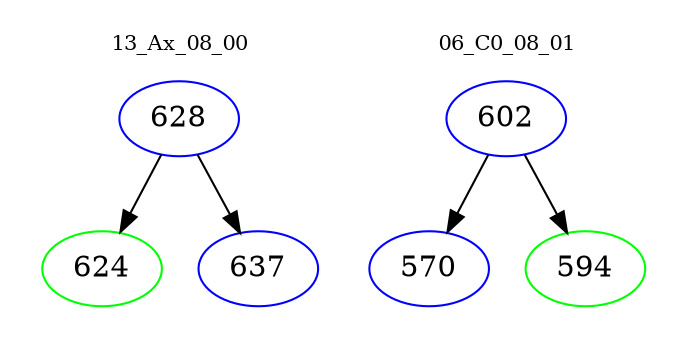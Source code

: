 digraph{
subgraph cluster_0 {
color = white
label = "13_Ax_08_00";
fontsize=10;
T0_628 [label="628", color="blue"]
T0_628 -> T0_624 [color="black"]
T0_624 [label="624", color="green"]
T0_628 -> T0_637 [color="black"]
T0_637 [label="637", color="blue"]
}
subgraph cluster_1 {
color = white
label = "06_C0_08_01";
fontsize=10;
T1_602 [label="602", color="blue"]
T1_602 -> T1_570 [color="black"]
T1_570 [label="570", color="blue"]
T1_602 -> T1_594 [color="black"]
T1_594 [label="594", color="green"]
}
}
